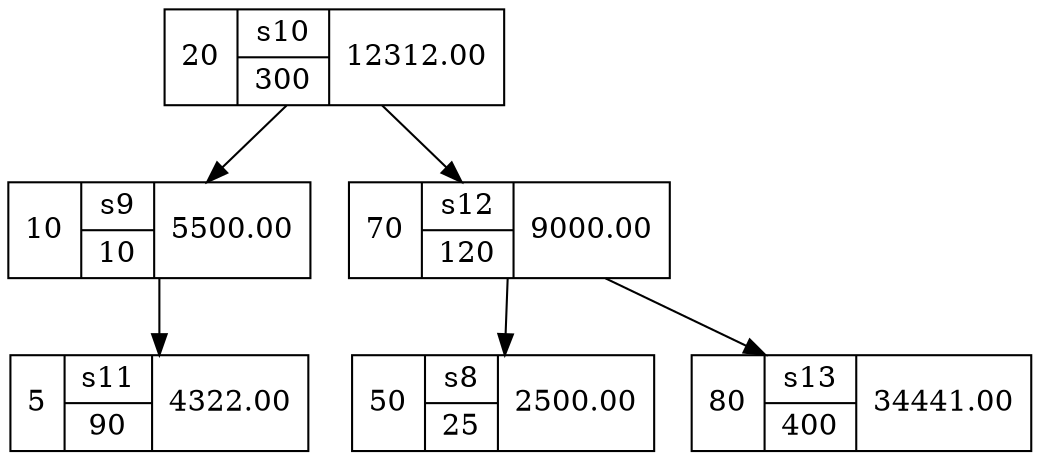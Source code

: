 digraph arbol{
  node [shape=record]
"5" [label="5|{s11|90}|4322.00"]
"10" [label="10|{s9|10}|5500.00"]
"10"->"5"
"20" [label="20|{s10|300}|12312.00"]
"20"->"10"
"20"->"70"
"50" [label="50|{s8|25}|2500.00"]
"70" [label="70|{s12|120}|9000.00"]
"70"->"50"
"70"->"80"
"80" [label="80|{s13|400}|34441.00"]
}